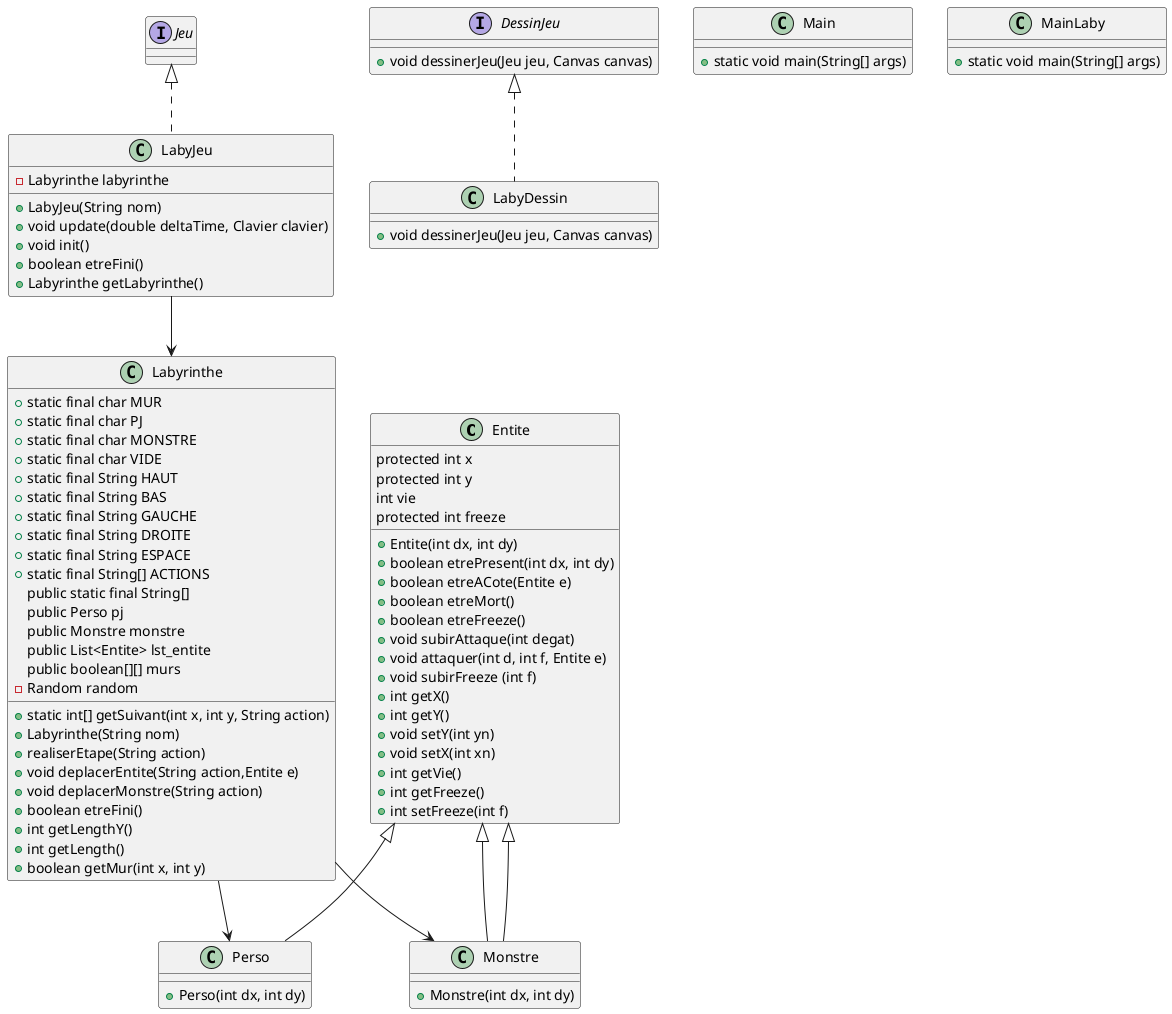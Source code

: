 @startuml

class Entite {
    protected int x
    protected int y
    int vie
    protected int freeze
    + Entite(int dx, int dy)
    + boolean etrePresent(int dx, int dy)
    + boolean etreACote(Entite e)
    + boolean etreMort()
    + boolean etreFreeze()
    + void subirAttaque(int degat)
    + void attaquer(int d, int f, Entite e)
    + void subirFreeze (int f)
    + int getX()
    + int getY()
    + void setY(int yn)
    + void setX(int xn)
    + int getVie()
    + int getFreeze()
    + int setFreeze(int f)
}

class LabyDessin implements DessinJeu {
    + void dessinerJeu(Jeu jeu, Canvas canvas)
}

class LabyJeu implements Jeu {
    - Labyrinthe labyrinthe
    + LabyJeu(String nom)
    + void update(double deltaTime, Clavier clavier)
    + void init()
    + boolean etreFini()
    + Labyrinthe getLabyrinthe()
}

class Main {
    + static void main(String[] args)
}

class Labyrinthe {
    + static final char MUR
    + static final char PJ
    + static final char MONSTRE
    + static final char VIDE
    + static final String HAUT
    + static final String BAS
    + static final String GAUCHE
    + static final String DROITE
    + static final String ESPACE
    + static final String[] ACTIONS
    public static final String[]
    public Perso pj
    public Monstre monstre
    public List<Entite> lst_entite
    public boolean[][] murs
    - Random random
    + static int[] getSuivant(int x, int y, String action)
    + Labyrinthe(String nom)
    + realiserEtape(String action)
    + void deplacerEntite(String action,Entite e)
    + void deplacerMonstre(String action)
    + boolean etreFini()
    + int getLengthY()
    + int getLength()
    + boolean getMur(int x, int y)
}

class MainLaby {
    + static void main(String[] args)
}

class Monstre extends Entite {
    + Monstre(int dx, int dy)
}

class Perso {
    + Perso(int dx, int dy)
}

'class Clavier {
'    public boolean haut
'    public boolean bas
'    public boolean gauche
'    public boolean droite
'    public boolean espace
'    + void appuyerTouche(KeyEvent event)
'    + void relacherTouche(KeyEvent event)
'}

interface DessinJeu {
    + void dessinerJeu(Jeu jeu, Canvas canvas)
}

'class FrameStats {
'    private long frameCount
'    private double meanFrameInterval
'    private final ReadOnlyStringWrapper text
'    + long getFrameCount()
'    + double getMeanFrameInterval()
'    + void addFrame(long frameDurationNanos)
'    + String getText()
'    + ReadOnlyStringProperty textProperty()
'    + String toString()
'}

'interface Jeu {
'    + void update(double secondes, Clavier clavier)
'    + void init()
'    + boolean etreFini()
'}

'class MoteurJeu {
'    private static double FPS
'    private static double dureeFPS
'    private static double WIDTH
'    private static double HEIGHT
'    private final FrameStats frameStats
'    private static Jeu jeu
'    private static DessinJeu dessin
'    Clavier controle
'    + static void launch(Jeu jeu, DessinJeu dessin)
'    + static void setFPS(int FPSSouhaitees)
'    + static void setTaille(double width, double height)
'    + void start(Stage primaryStage)
'    - void startAnimation(Canvas canvas)
'}

Entite <|-- Monstre
Entite <|- Perso
LabyJeu --> Labyrinthe
Labyrinthe --> Perso
Labyrinthe --> Monstre
'DessinJeu <|.. LabyDessin
'Jeu <|.. LabyJeu
'LabyJeu --> Clavier
'MoteurJeu --> FrameStats
'MoteurJeu --> Clavier
'MoteurJeu --> Jeu
'MoteurJeu --> DessinJeu

@enduml
